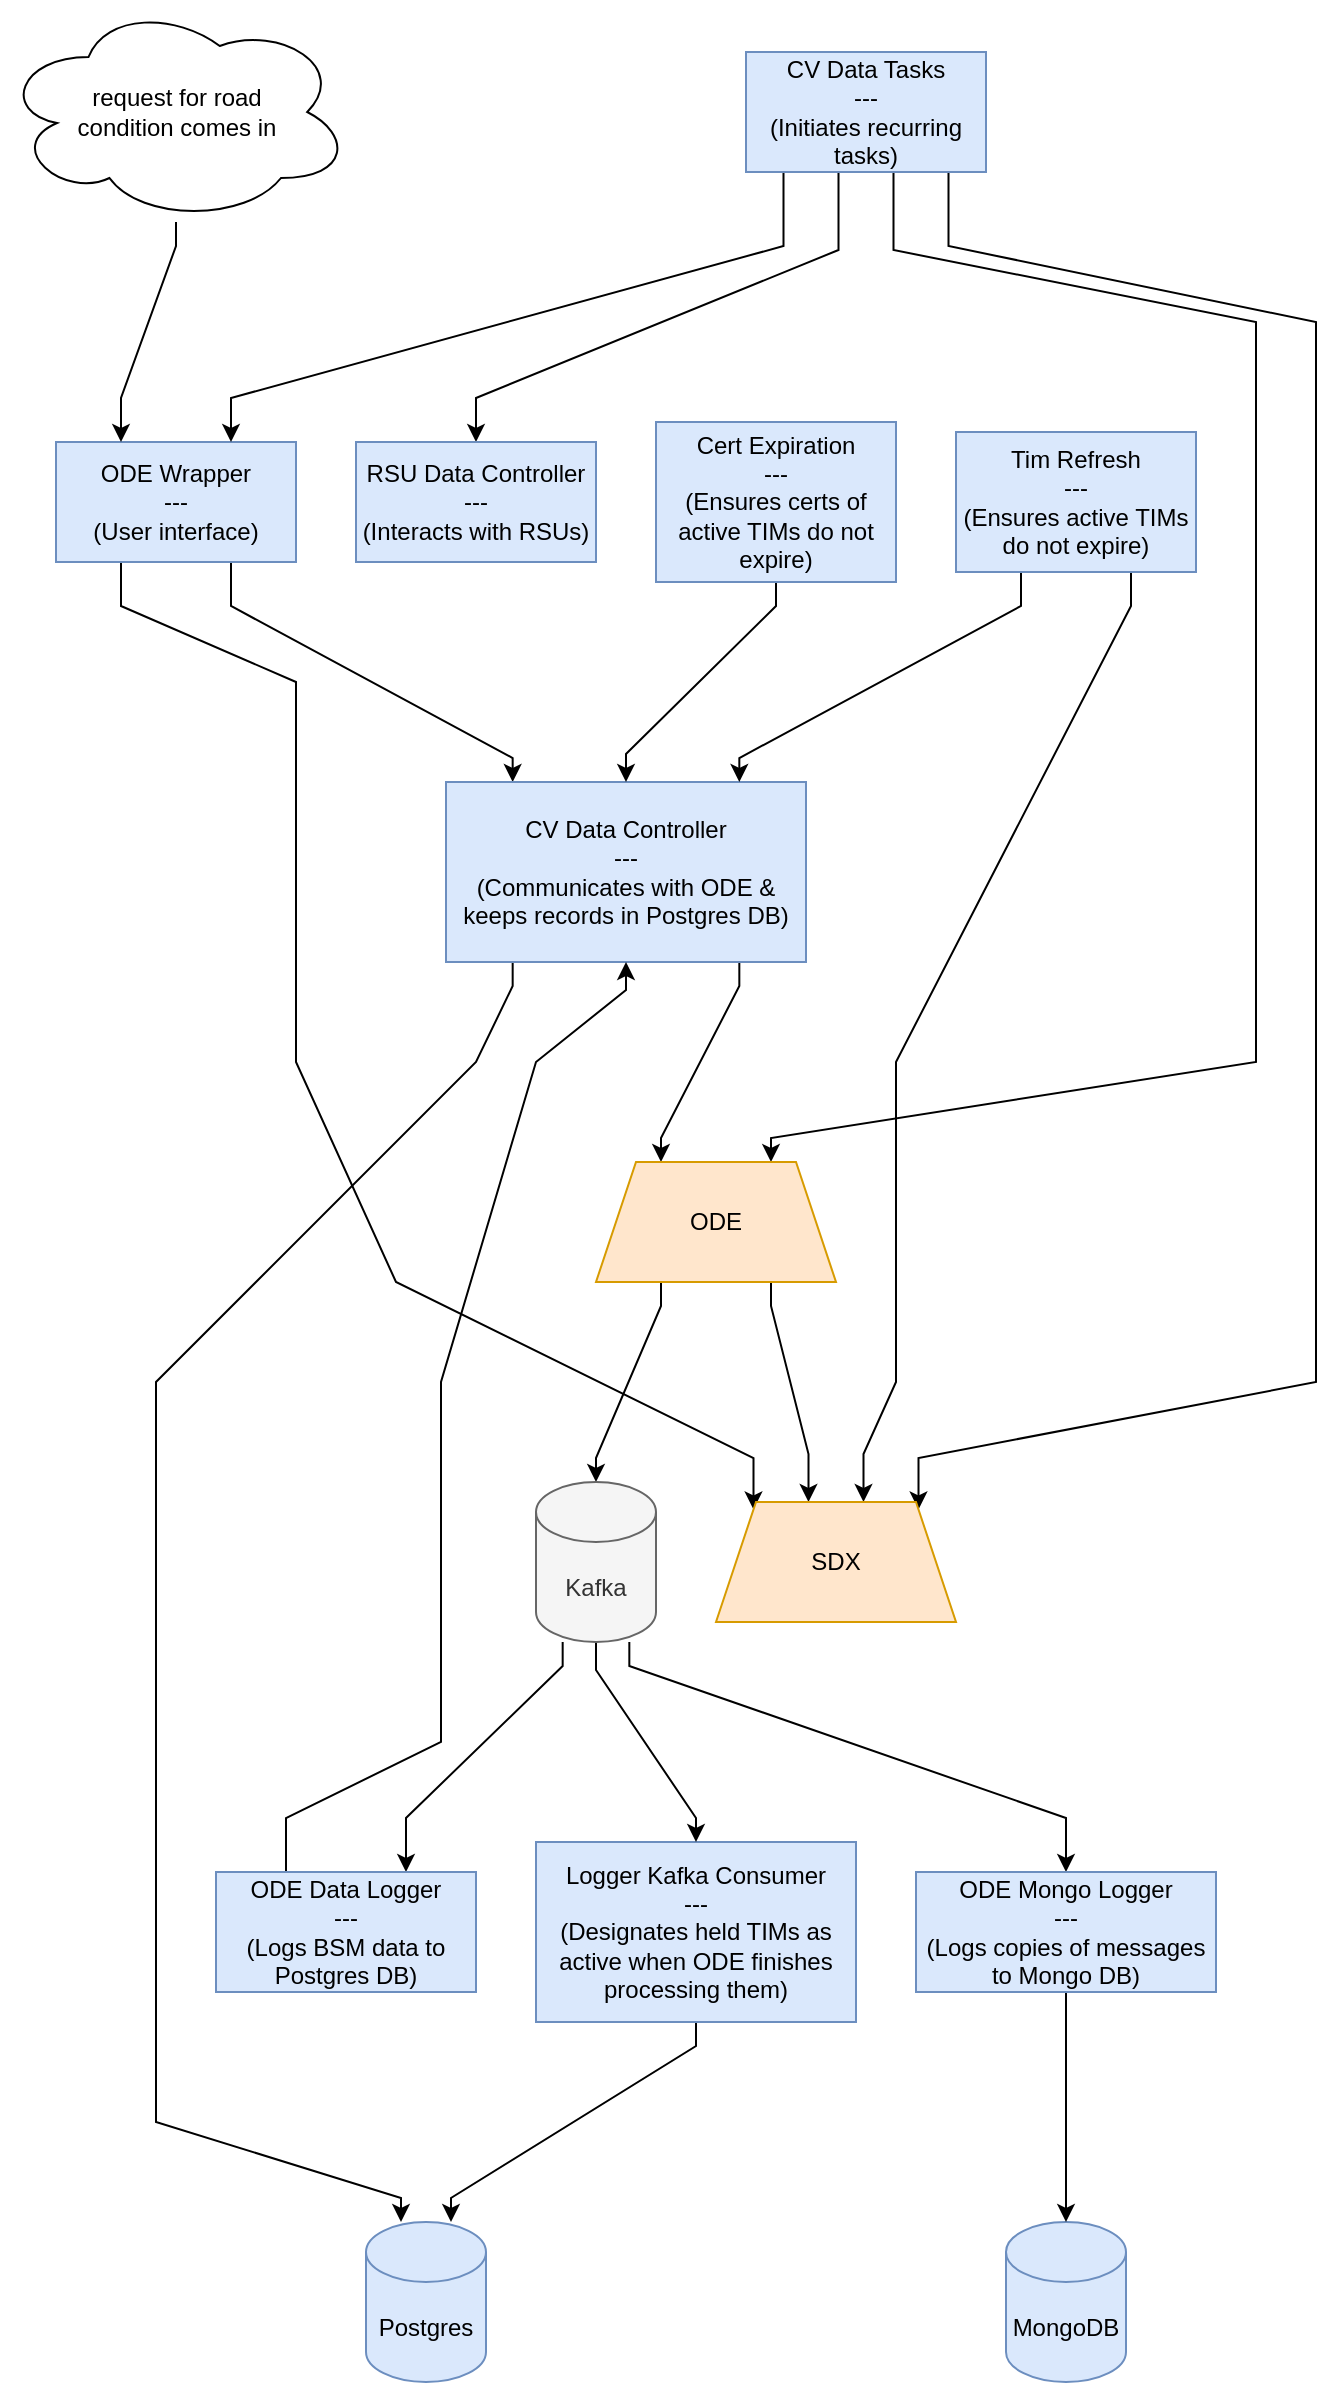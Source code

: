 <mxfile version="24.2.5" type="device">
  <diagram id="C5RBs43oDa-KdzZeNtuy" name="Page-1">
    <mxGraphModel dx="2442" dy="968" grid="1" gridSize="10" guides="1" tooltips="1" connect="1" arrows="1" fold="1" page="1" pageScale="1" pageWidth="827" pageHeight="1169" math="0" shadow="0">
      <root>
        <mxCell id="WIyWlLk6GJQsqaUBKTNV-0" />
        <mxCell id="WIyWlLk6GJQsqaUBKTNV-1" parent="WIyWlLk6GJQsqaUBKTNV-0" />
        <mxCell id="FUf2oN58ZQ2NofXyOYGK-3" style="rounded=0;orthogonalLoop=1;jettySize=auto;html=1;noEdgeStyle=1;orthogonal=1;" edge="1" parent="WIyWlLk6GJQsqaUBKTNV-1" source="FUf2oN58ZQ2NofXyOYGK-0" target="FUf2oN58ZQ2NofXyOYGK-2">
          <mxGeometry relative="1" as="geometry">
            <Array as="points">
              <mxPoint x="87.5" y="302" />
              <mxPoint x="228.333" y="378" />
            </Array>
          </mxGeometry>
        </mxCell>
        <mxCell id="FUf2oN58ZQ2NofXyOYGK-45" style="rounded=0;orthogonalLoop=1;jettySize=auto;html=1;noEdgeStyle=1;orthogonal=1;" edge="1" parent="WIyWlLk6GJQsqaUBKTNV-1" source="FUf2oN58ZQ2NofXyOYGK-0" target="FUf2oN58ZQ2NofXyOYGK-55">
          <mxGeometry relative="1" as="geometry">
            <Array as="points">
              <mxPoint x="32.5" y="302" />
              <mxPoint x="120" y="340" />
              <mxPoint x="120" y="530" />
              <mxPoint x="120" y="530" />
              <mxPoint x="170" y="640" />
              <mxPoint x="348.75" y="728" />
            </Array>
          </mxGeometry>
        </mxCell>
        <mxCell id="FUf2oN58ZQ2NofXyOYGK-0" value="ODE Wrapper&lt;br&gt;---&lt;br&gt;(User interface)" style="rounded=0;whiteSpace=wrap;html=1;fillColor=#dae8fc;strokeColor=#6c8ebf;" vertex="1" parent="WIyWlLk6GJQsqaUBKTNV-1">
          <mxGeometry y="220" width="120" height="60" as="geometry" />
        </mxCell>
        <mxCell id="FUf2oN58ZQ2NofXyOYGK-8" style="rounded=0;orthogonalLoop=1;jettySize=auto;html=1;noEdgeStyle=1;orthogonal=1;" edge="1" parent="WIyWlLk6GJQsqaUBKTNV-1" source="FUf2oN58ZQ2NofXyOYGK-2" target="FUf2oN58ZQ2NofXyOYGK-57">
          <mxGeometry relative="1" as="geometry">
            <mxPoint x="437.5" y="500" as="targetPoint" />
            <Array as="points">
              <mxPoint x="341.667" y="492" />
              <mxPoint x="302.5" y="568" />
            </Array>
          </mxGeometry>
        </mxCell>
        <mxCell id="FUf2oN58ZQ2NofXyOYGK-84" style="edgeStyle=orthogonalEdgeStyle;rounded=0;orthogonalLoop=1;jettySize=auto;html=1;noEdgeStyle=1;orthogonal=1;" edge="1" parent="WIyWlLk6GJQsqaUBKTNV-1" source="FUf2oN58ZQ2NofXyOYGK-2" target="FUf2oN58ZQ2NofXyOYGK-83">
          <mxGeometry relative="1" as="geometry">
            <Array as="points">
              <mxPoint x="228.333" y="492" />
              <mxPoint x="210" y="530" />
              <mxPoint x="50" y="690" />
              <mxPoint x="50" y="870" />
              <mxPoint x="50" y="870" />
              <mxPoint x="50" y="1060" />
              <mxPoint x="172.5" y="1098" />
            </Array>
          </mxGeometry>
        </mxCell>
        <mxCell id="FUf2oN58ZQ2NofXyOYGK-2" value="CV Data Controller&lt;br&gt;---&lt;br&gt;(Communicates with ODE &amp;amp; keeps records in Postgres DB)" style="rounded=0;whiteSpace=wrap;html=1;fillColor=#dae8fc;strokeColor=#6c8ebf;" vertex="1" parent="WIyWlLk6GJQsqaUBKTNV-1">
          <mxGeometry x="195" y="390" width="180" height="90" as="geometry" />
        </mxCell>
        <mxCell id="FUf2oN58ZQ2NofXyOYGK-86" style="edgeStyle=orthogonalEdgeStyle;rounded=0;orthogonalLoop=1;jettySize=auto;html=1;noEdgeStyle=1;orthogonal=1;" edge="1" parent="WIyWlLk6GJQsqaUBKTNV-1" source="FUf2oN58ZQ2NofXyOYGK-4" target="FUf2oN58ZQ2NofXyOYGK-0">
          <mxGeometry relative="1" as="geometry">
            <Array as="points">
              <mxPoint x="60" y="122" />
              <mxPoint x="32.5" y="198" />
            </Array>
          </mxGeometry>
        </mxCell>
        <mxCell id="FUf2oN58ZQ2NofXyOYGK-4" value="r&lt;span style=&quot;background-color: initial;&quot;&gt;equest for road&lt;/span&gt;&lt;div&gt;&lt;span style=&quot;background-color: initial;&quot;&gt;condition comes in&lt;/span&gt;&lt;/div&gt;" style="ellipse;shape=cloud;whiteSpace=wrap;html=1;" vertex="1" parent="WIyWlLk6GJQsqaUBKTNV-1">
          <mxGeometry x="-27.5" width="175" height="110" as="geometry" />
        </mxCell>
        <mxCell id="FUf2oN58ZQ2NofXyOYGK-21" style="rounded=0;orthogonalLoop=1;jettySize=auto;html=1;noEdgeStyle=1;orthogonal=1;" edge="1" parent="WIyWlLk6GJQsqaUBKTNV-1" source="FUf2oN58ZQ2NofXyOYGK-57" target="FUf2oN58ZQ2NofXyOYGK-20">
          <mxGeometry relative="1" as="geometry">
            <mxPoint x="437.5" y="580" as="sourcePoint" />
            <Array as="points">
              <mxPoint x="302.5" y="652" />
              <mxPoint x="270" y="728" />
            </Array>
          </mxGeometry>
        </mxCell>
        <mxCell id="FUf2oN58ZQ2NofXyOYGK-29" style="rounded=0;orthogonalLoop=1;jettySize=auto;html=1;noEdgeStyle=1;orthogonal=1;" edge="1" parent="WIyWlLk6GJQsqaUBKTNV-1" source="FUf2oN58ZQ2NofXyOYGK-57" target="FUf2oN58ZQ2NofXyOYGK-55">
          <mxGeometry relative="1" as="geometry">
            <mxPoint x="402.5" y="580" as="sourcePoint" />
            <Array as="points">
              <mxPoint x="357.5" y="652" />
              <mxPoint x="376.25" y="726" />
            </Array>
          </mxGeometry>
        </mxCell>
        <mxCell id="FUf2oN58ZQ2NofXyOYGK-85" style="edgeStyle=orthogonalEdgeStyle;rounded=0;orthogonalLoop=1;jettySize=auto;html=1;noEdgeStyle=1;orthogonal=1;" edge="1" parent="WIyWlLk6GJQsqaUBKTNV-1" source="FUf2oN58ZQ2NofXyOYGK-11" target="FUf2oN58ZQ2NofXyOYGK-83">
          <mxGeometry relative="1" as="geometry">
            <Array as="points">
              <mxPoint x="320" y="1022" />
              <mxPoint x="197.5" y="1098" />
            </Array>
          </mxGeometry>
        </mxCell>
        <mxCell id="FUf2oN58ZQ2NofXyOYGK-11" value="Logger Kafka Consumer&lt;br&gt;---&lt;br&gt;&lt;div&gt;(Designates held TIMs as active when ODE finishes processing them)&lt;/div&gt;" style="rounded=0;whiteSpace=wrap;html=1;fillColor=#dae8fc;strokeColor=#6c8ebf;" vertex="1" parent="WIyWlLk6GJQsqaUBKTNV-1">
          <mxGeometry x="240" y="920" width="160" height="90" as="geometry" />
        </mxCell>
        <mxCell id="FUf2oN58ZQ2NofXyOYGK-13" value="MongoDB" style="shape=cylinder3;whiteSpace=wrap;html=1;boundedLbl=1;backgroundOutline=1;size=15;fillColor=#dae8fc;strokeColor=#6c8ebf;" vertex="1" parent="WIyWlLk6GJQsqaUBKTNV-1">
          <mxGeometry x="475" y="1110" width="60" height="80" as="geometry" />
        </mxCell>
        <mxCell id="FUf2oN58ZQ2NofXyOYGK-46" style="rounded=0;orthogonalLoop=1;jettySize=auto;html=1;noEdgeStyle=1;orthogonal=1;" edge="1" parent="WIyWlLk6GJQsqaUBKTNV-1" source="FUf2oN58ZQ2NofXyOYGK-20" target="FUf2oN58ZQ2NofXyOYGK-11">
          <mxGeometry relative="1" as="geometry">
            <Array as="points">
              <mxPoint x="270" y="834" />
              <mxPoint x="320" y="908" />
            </Array>
          </mxGeometry>
        </mxCell>
        <mxCell id="FUf2oN58ZQ2NofXyOYGK-53" style="rounded=0;orthogonalLoop=1;jettySize=auto;html=1;noEdgeStyle=1;orthogonal=1;" edge="1" parent="WIyWlLk6GJQsqaUBKTNV-1" source="FUf2oN58ZQ2NofXyOYGK-20" target="FUf2oN58ZQ2NofXyOYGK-52">
          <mxGeometry relative="1" as="geometry">
            <Array as="points">
              <mxPoint x="286.667" y="832" />
              <mxPoint x="505" y="908" />
            </Array>
          </mxGeometry>
        </mxCell>
        <mxCell id="FUf2oN58ZQ2NofXyOYGK-72" style="edgeStyle=orthogonalEdgeStyle;rounded=0;orthogonalLoop=1;jettySize=auto;html=1;noEdgeStyle=1;orthogonal=1;" edge="1" parent="WIyWlLk6GJQsqaUBKTNV-1" source="FUf2oN58ZQ2NofXyOYGK-20" target="FUf2oN58ZQ2NofXyOYGK-38">
          <mxGeometry relative="1" as="geometry">
            <Array as="points">
              <mxPoint x="253.333" y="832" />
              <mxPoint x="175" y="908" />
            </Array>
          </mxGeometry>
        </mxCell>
        <mxCell id="FUf2oN58ZQ2NofXyOYGK-20" value="Kafka" style="shape=cylinder3;whiteSpace=wrap;html=1;boundedLbl=1;backgroundOutline=1;size=15;fillColor=#f5f5f5;fontColor=#333333;strokeColor=#666666;" vertex="1" parent="WIyWlLk6GJQsqaUBKTNV-1">
          <mxGeometry x="240" y="740" width="60" height="80" as="geometry" />
        </mxCell>
        <mxCell id="FUf2oN58ZQ2NofXyOYGK-32" style="rounded=0;orthogonalLoop=1;jettySize=auto;html=1;noEdgeStyle=1;orthogonal=1;" edge="1" parent="WIyWlLk6GJQsqaUBKTNV-1" source="FUf2oN58ZQ2NofXyOYGK-30" target="FUf2oN58ZQ2NofXyOYGK-57">
          <mxGeometry relative="1" as="geometry">
            <mxPoint x="402.5" y="500" as="targetPoint" />
            <Array as="points">
              <mxPoint x="418.75" y="124" />
              <mxPoint x="600" y="160" />
              <mxPoint x="600" y="340" />
              <mxPoint x="600" y="340" />
              <mxPoint x="600" y="530" />
              <mxPoint x="357.5" y="568" />
            </Array>
          </mxGeometry>
        </mxCell>
        <mxCell id="FUf2oN58ZQ2NofXyOYGK-34" style="rounded=0;orthogonalLoop=1;jettySize=auto;html=1;noEdgeStyle=1;orthogonal=1;" edge="1" parent="WIyWlLk6GJQsqaUBKTNV-1" source="FUf2oN58ZQ2NofXyOYGK-30" target="FUf2oN58ZQ2NofXyOYGK-33">
          <mxGeometry relative="1" as="geometry">
            <Array as="points">
              <mxPoint x="391.25" y="124" />
              <mxPoint x="210" y="198" />
            </Array>
          </mxGeometry>
        </mxCell>
        <mxCell id="FUf2oN58ZQ2NofXyOYGK-35" style="rounded=0;orthogonalLoop=1;jettySize=auto;html=1;noEdgeStyle=1;orthogonal=1;" edge="1" parent="WIyWlLk6GJQsqaUBKTNV-1" source="FUf2oN58ZQ2NofXyOYGK-30" target="FUf2oN58ZQ2NofXyOYGK-0">
          <mxGeometry relative="1" as="geometry">
            <Array as="points">
              <mxPoint x="363.75" y="122" />
              <mxPoint x="87.5" y="198" />
            </Array>
          </mxGeometry>
        </mxCell>
        <mxCell id="FUf2oN58ZQ2NofXyOYGK-48" style="rounded=0;orthogonalLoop=1;jettySize=auto;html=1;noEdgeStyle=1;orthogonal=1;" edge="1" parent="WIyWlLk6GJQsqaUBKTNV-1" source="FUf2oN58ZQ2NofXyOYGK-30" target="FUf2oN58ZQ2NofXyOYGK-55">
          <mxGeometry relative="1" as="geometry">
            <Array as="points">
              <mxPoint x="446.25" y="122" />
              <mxPoint x="630" y="160" />
              <mxPoint x="630" y="340" />
              <mxPoint x="630" y="340" />
              <mxPoint x="630" y="530" />
              <mxPoint x="630" y="530" />
              <mxPoint x="630" y="690" />
              <mxPoint x="431.25" y="728" />
            </Array>
          </mxGeometry>
        </mxCell>
        <mxCell id="FUf2oN58ZQ2NofXyOYGK-33" value="RSU Data Controller&lt;br&gt;---&lt;br&gt;(Interacts with RSUs)" style="rounded=0;whiteSpace=wrap;html=1;fillColor=#dae8fc;strokeColor=#6c8ebf;" vertex="1" parent="WIyWlLk6GJQsqaUBKTNV-1">
          <mxGeometry x="150" y="220" width="120" height="60" as="geometry" />
        </mxCell>
        <mxCell id="FUf2oN58ZQ2NofXyOYGK-37" style="rounded=0;orthogonalLoop=1;jettySize=auto;html=1;noEdgeStyle=1;orthogonal=1;" edge="1" parent="WIyWlLk6GJQsqaUBKTNV-1" source="FUf2oN58ZQ2NofXyOYGK-36" target="FUf2oN58ZQ2NofXyOYGK-2">
          <mxGeometry relative="1" as="geometry">
            <Array as="points">
              <mxPoint x="482.5" y="302" />
              <mxPoint x="341.667" y="378" />
            </Array>
          </mxGeometry>
        </mxCell>
        <mxCell id="FUf2oN58ZQ2NofXyOYGK-49" style="rounded=0;orthogonalLoop=1;jettySize=auto;html=1;noEdgeStyle=1;orthogonal=1;" edge="1" parent="WIyWlLk6GJQsqaUBKTNV-1" source="FUf2oN58ZQ2NofXyOYGK-36" target="FUf2oN58ZQ2NofXyOYGK-55">
          <mxGeometry relative="1" as="geometry">
            <Array as="points">
              <mxPoint x="537.5" y="302" />
              <mxPoint x="420" y="530" />
              <mxPoint x="420" y="530" />
              <mxPoint x="420" y="690" />
              <mxPoint x="403.75" y="726" />
            </Array>
          </mxGeometry>
        </mxCell>
        <mxCell id="FUf2oN58ZQ2NofXyOYGK-36" value="Tim Refresh&lt;br&gt;---&lt;br&gt;(Ensures active TIMs do not expire)" style="rounded=0;whiteSpace=wrap;html=1;fillColor=#dae8fc;strokeColor=#6c8ebf;" vertex="1" parent="WIyWlLk6GJQsqaUBKTNV-1">
          <mxGeometry x="450" y="215" width="120" height="70" as="geometry" />
        </mxCell>
        <mxCell id="FUf2oN58ZQ2NofXyOYGK-39" style="rounded=0;orthogonalLoop=1;jettySize=auto;html=1;noEdgeStyle=1;orthogonal=1;" edge="1" parent="WIyWlLk6GJQsqaUBKTNV-1" source="FUf2oN58ZQ2NofXyOYGK-38" target="FUf2oN58ZQ2NofXyOYGK-2">
          <mxGeometry relative="1" as="geometry">
            <Array as="points">
              <mxPoint x="115" y="908" />
              <mxPoint x="192.5" y="870" />
              <mxPoint x="192.5" y="690" />
              <mxPoint x="240" y="530" />
              <mxPoint x="285" y="494" />
            </Array>
          </mxGeometry>
        </mxCell>
        <mxCell id="FUf2oN58ZQ2NofXyOYGK-38" value="ODE Data Logger&lt;br&gt;---&lt;br&gt;&lt;div&gt;(Logs BSM data to Postgres DB)&lt;/div&gt;" style="rounded=0;whiteSpace=wrap;html=1;fillColor=#dae8fc;strokeColor=#6c8ebf;" vertex="1" parent="WIyWlLk6GJQsqaUBKTNV-1">
          <mxGeometry x="80" y="935" width="130" height="60" as="geometry" />
        </mxCell>
        <mxCell id="FUf2oN58ZQ2NofXyOYGK-41" style="rounded=0;orthogonalLoop=1;jettySize=auto;html=1;noEdgeStyle=1;orthogonal=1;" edge="1" parent="WIyWlLk6GJQsqaUBKTNV-1" source="FUf2oN58ZQ2NofXyOYGK-40" target="FUf2oN58ZQ2NofXyOYGK-2">
          <mxGeometry relative="1" as="geometry">
            <Array as="points">
              <mxPoint x="360" y="302" />
              <mxPoint x="285" y="376" />
            </Array>
          </mxGeometry>
        </mxCell>
        <mxCell id="FUf2oN58ZQ2NofXyOYGK-40" value="Cert Expiration&lt;br&gt;---&lt;br&gt;(Ensures certs of active TIMs do not expire)" style="rounded=0;whiteSpace=wrap;html=1;fillColor=#dae8fc;strokeColor=#6c8ebf;" vertex="1" parent="WIyWlLk6GJQsqaUBKTNV-1">
          <mxGeometry x="300" y="210" width="120" height="80" as="geometry" />
        </mxCell>
        <mxCell id="FUf2oN58ZQ2NofXyOYGK-54" style="rounded=0;orthogonalLoop=1;jettySize=auto;html=1;noEdgeStyle=1;orthogonal=1;" edge="1" parent="WIyWlLk6GJQsqaUBKTNV-1" source="FUf2oN58ZQ2NofXyOYGK-52" target="FUf2oN58ZQ2NofXyOYGK-13">
          <mxGeometry relative="1" as="geometry">
            <Array as="points">
              <mxPoint x="505" y="1022" />
              <mxPoint x="505" y="1098" />
            </Array>
          </mxGeometry>
        </mxCell>
        <mxCell id="FUf2oN58ZQ2NofXyOYGK-52" value="ODE Mongo Logger&lt;br&gt;---&lt;br&gt;(Logs copies of messages to Mongo DB)" style="rounded=0;whiteSpace=wrap;html=1;fillColor=#dae8fc;strokeColor=#6c8ebf;" vertex="1" parent="WIyWlLk6GJQsqaUBKTNV-1">
          <mxGeometry x="430" y="935" width="150" height="60" as="geometry" />
        </mxCell>
        <mxCell id="FUf2oN58ZQ2NofXyOYGK-55" value="SDX" style="shape=trapezoid;perimeter=trapezoidPerimeter;whiteSpace=wrap;html=1;fixedSize=1;fillColor=#ffe6cc;strokeColor=#d79b00;" vertex="1" parent="WIyWlLk6GJQsqaUBKTNV-1">
          <mxGeometry x="330" y="750" width="120" height="60" as="geometry" />
        </mxCell>
        <mxCell id="FUf2oN58ZQ2NofXyOYGK-57" value="ODE" style="shape=trapezoid;perimeter=trapezoidPerimeter;whiteSpace=wrap;html=1;fixedSize=1;fillColor=#ffe6cc;strokeColor=#d79b00;" vertex="1" parent="WIyWlLk6GJQsqaUBKTNV-1">
          <mxGeometry x="270" y="580" width="120" height="60" as="geometry" />
        </mxCell>
        <mxCell id="FUf2oN58ZQ2NofXyOYGK-30" value="CV Data Tasks&lt;div&gt;---&lt;/div&gt;&lt;div&gt;(Initiates recurring tasks)&lt;/div&gt;" style="rounded=0;whiteSpace=wrap;html=1;fillColor=#dae8fc;strokeColor=#6c8ebf;" vertex="1" parent="WIyWlLk6GJQsqaUBKTNV-1">
          <mxGeometry x="345" y="25" width="120" height="60" as="geometry" />
        </mxCell>
        <mxCell id="FUf2oN58ZQ2NofXyOYGK-83" value="Postgres" style="shape=cylinder3;whiteSpace=wrap;html=1;boundedLbl=1;backgroundOutline=1;size=15;fillColor=#dae8fc;strokeColor=#6c8ebf;" vertex="1" parent="WIyWlLk6GJQsqaUBKTNV-1">
          <mxGeometry x="155" y="1110" width="60" height="80" as="geometry" />
        </mxCell>
      </root>
    </mxGraphModel>
  </diagram>
</mxfile>
